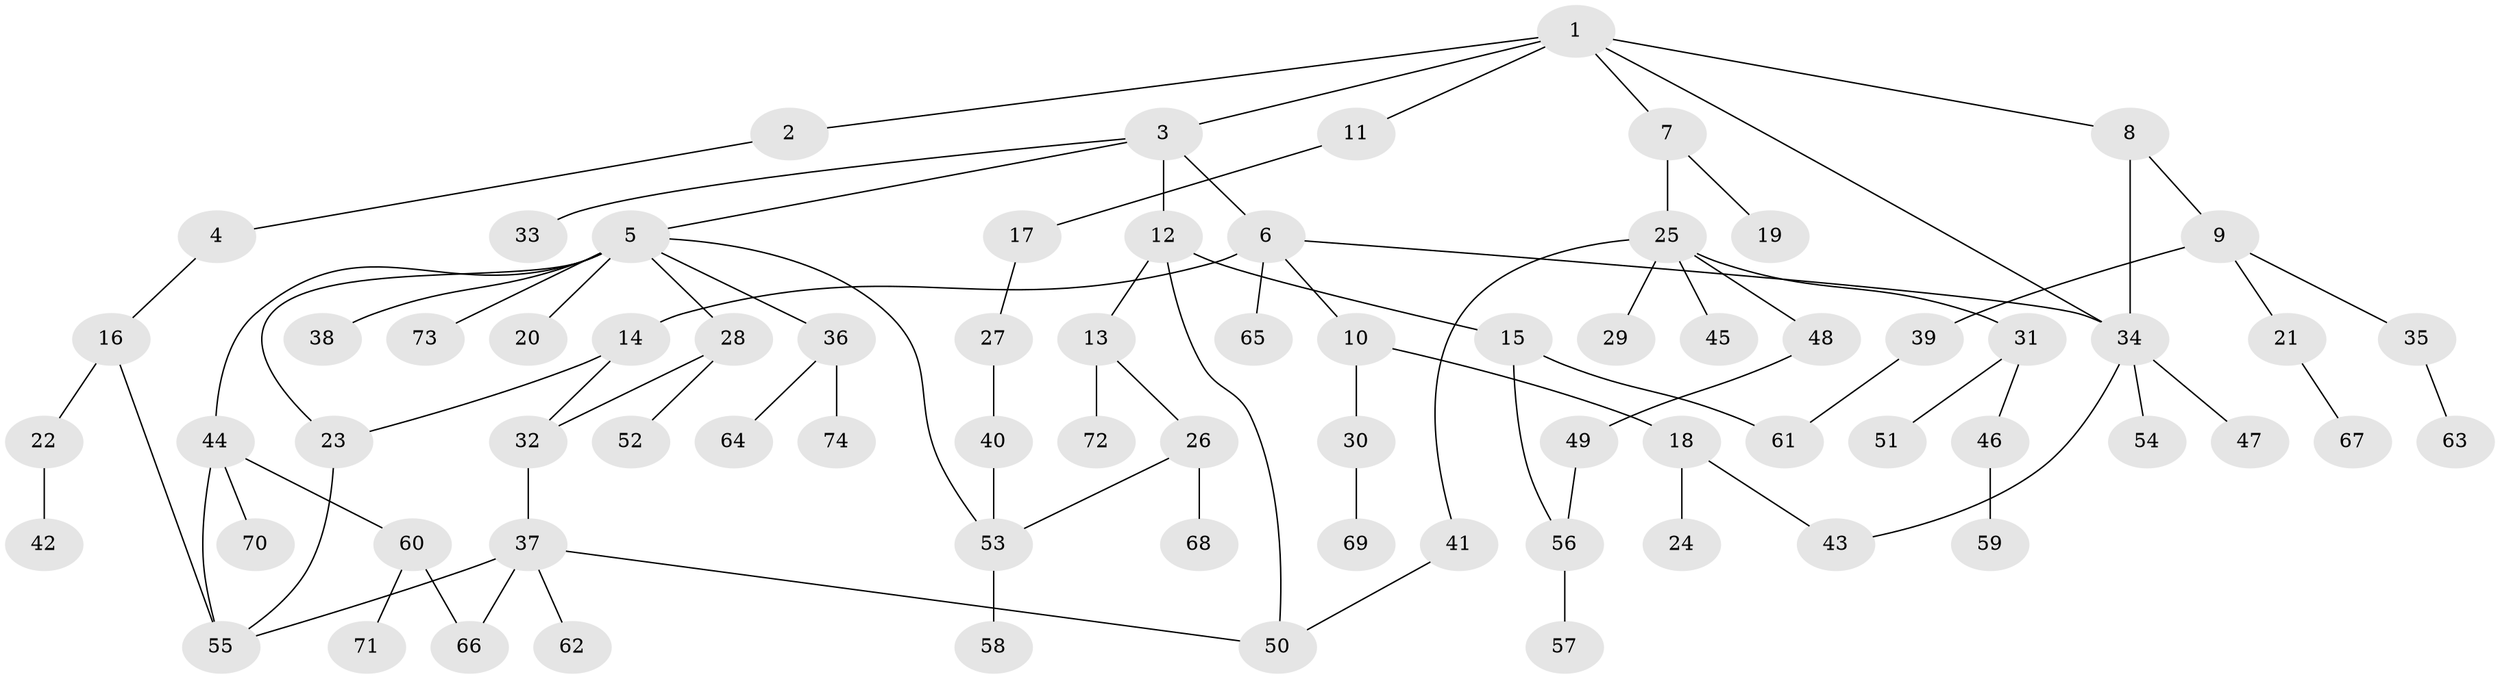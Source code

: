 // coarse degree distribution, {9: 0.020833333333333332, 2: 0.2708333333333333, 4: 0.125, 10: 0.020833333333333332, 3: 0.08333333333333333, 5: 0.0625, 1: 0.3958333333333333, 7: 0.020833333333333332}
// Generated by graph-tools (version 1.1) at 2025/51/02/27/25 19:51:38]
// undirected, 74 vertices, 88 edges
graph export_dot {
graph [start="1"]
  node [color=gray90,style=filled];
  1;
  2;
  3;
  4;
  5;
  6;
  7;
  8;
  9;
  10;
  11;
  12;
  13;
  14;
  15;
  16;
  17;
  18;
  19;
  20;
  21;
  22;
  23;
  24;
  25;
  26;
  27;
  28;
  29;
  30;
  31;
  32;
  33;
  34;
  35;
  36;
  37;
  38;
  39;
  40;
  41;
  42;
  43;
  44;
  45;
  46;
  47;
  48;
  49;
  50;
  51;
  52;
  53;
  54;
  55;
  56;
  57;
  58;
  59;
  60;
  61;
  62;
  63;
  64;
  65;
  66;
  67;
  68;
  69;
  70;
  71;
  72;
  73;
  74;
  1 -- 2;
  1 -- 3;
  1 -- 7;
  1 -- 8;
  1 -- 11;
  1 -- 34;
  2 -- 4;
  3 -- 5;
  3 -- 6;
  3 -- 12;
  3 -- 33;
  4 -- 16;
  5 -- 20;
  5 -- 23;
  5 -- 28;
  5 -- 36;
  5 -- 38;
  5 -- 44;
  5 -- 73;
  5 -- 53;
  6 -- 10;
  6 -- 14;
  6 -- 34;
  6 -- 65;
  7 -- 19;
  7 -- 25;
  8 -- 9;
  8 -- 34;
  9 -- 21;
  9 -- 35;
  9 -- 39;
  10 -- 18;
  10 -- 30;
  11 -- 17;
  12 -- 13;
  12 -- 15;
  12 -- 50;
  13 -- 26;
  13 -- 72;
  14 -- 23;
  14 -- 32;
  15 -- 56;
  15 -- 61;
  16 -- 22;
  16 -- 55;
  17 -- 27;
  18 -- 24;
  18 -- 43;
  21 -- 67;
  22 -- 42;
  23 -- 55;
  25 -- 29;
  25 -- 31;
  25 -- 41;
  25 -- 45;
  25 -- 48;
  26 -- 68;
  26 -- 53;
  27 -- 40;
  28 -- 32;
  28 -- 52;
  30 -- 69;
  31 -- 46;
  31 -- 51;
  32 -- 37;
  34 -- 47;
  34 -- 54;
  34 -- 43;
  35 -- 63;
  36 -- 64;
  36 -- 74;
  37 -- 50;
  37 -- 62;
  37 -- 55;
  37 -- 66;
  39 -- 61;
  40 -- 53;
  41 -- 50;
  44 -- 60;
  44 -- 70;
  44 -- 55;
  46 -- 59;
  48 -- 49;
  49 -- 56;
  53 -- 58;
  56 -- 57;
  60 -- 66;
  60 -- 71;
}
